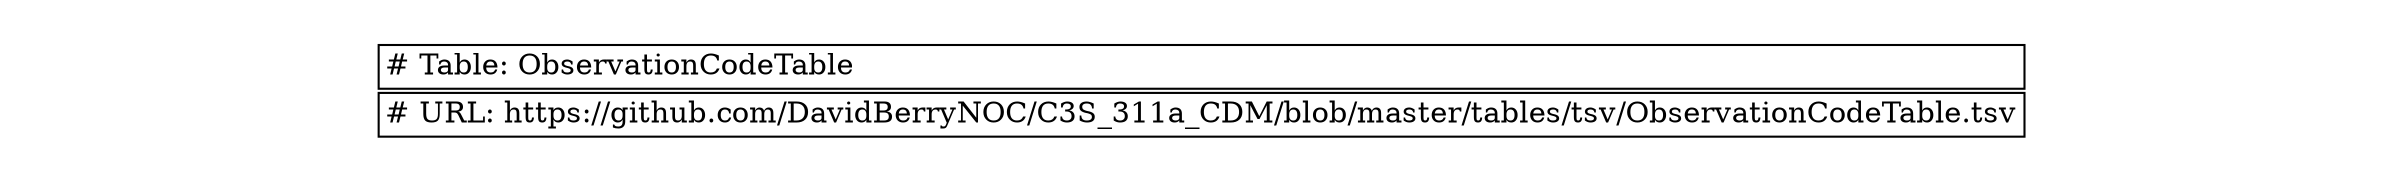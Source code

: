 digraph ObservationCodeTable {
node [color=white]
ObservationCodeTable [label=<<TABLE BORDER="0" CELLBORDER="1" CELLSPACING="2" COLOR="BLACK">
<TR><TD COLSPAN="" ALIGN="left"># Table: ObservationCodeTable</TD></TR>
<TR><TD COLSPAN="" ALIGN="left"># URL: https://github.com/DavidBerryNOC/C3S_311a_CDM/blob/master/tables/tsv/ObservationCodeTable.tsv</TD></TR>
</TABLE>>];
}
